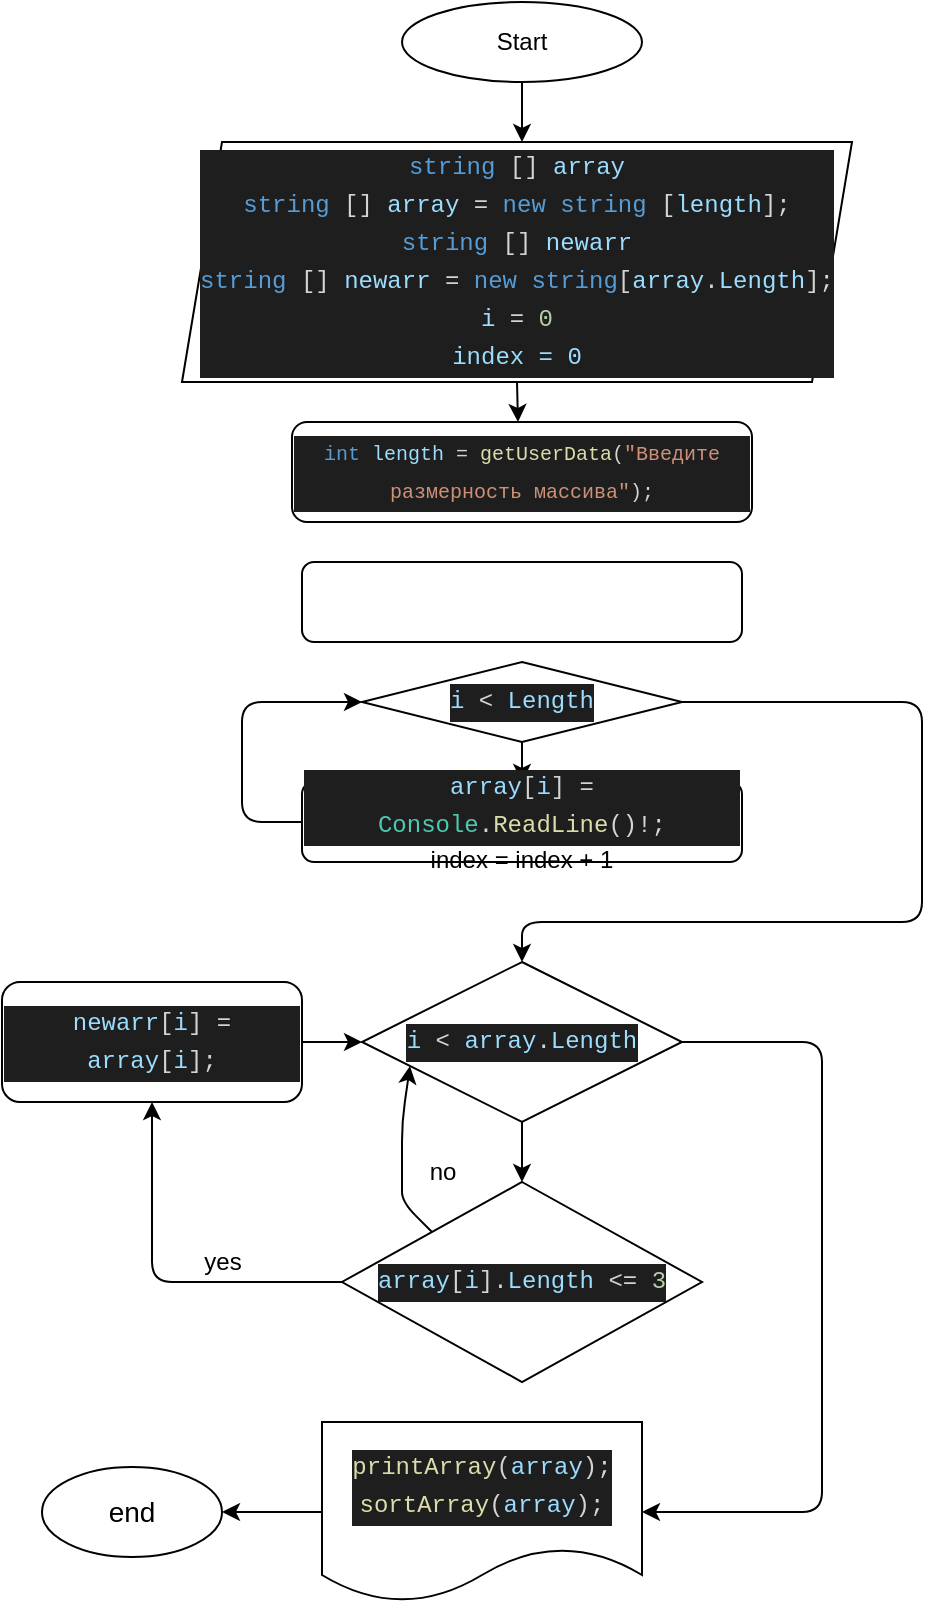 <mxfile>
    <diagram id="dyCV9b_fIBOe3-fUKDGO" name="Page-1">
        <mxGraphModel dx="662" dy="1488" grid="1" gridSize="10" guides="1" tooltips="1" connect="1" arrows="1" fold="1" page="1" pageScale="1" pageWidth="850" pageHeight="1100" math="0" shadow="0">
            <root>
                <mxCell id="0"/>
                <mxCell id="1" parent="0"/>
                <mxCell id="4" style="edgeStyle=none;html=1;exitX=0.5;exitY=1;exitDx=0;exitDy=0;fontSize=12;" edge="1" parent="1" source="2">
                    <mxGeometry relative="1" as="geometry">
                        <mxPoint x="280" y="-1030" as="targetPoint"/>
                    </mxGeometry>
                </mxCell>
                <mxCell id="29" style="edgeStyle=none;html=1;exitX=0.5;exitY=1;exitDx=0;exitDy=0;fontSize=10;" edge="1" parent="1" source="12">
                    <mxGeometry relative="1" as="geometry">
                        <mxPoint x="278" y="-890" as="targetPoint"/>
                    </mxGeometry>
                </mxCell>
                <mxCell id="12" value="&lt;div style=&quot;color: rgb(212, 212, 212); background-color: rgb(30, 30, 30); font-family: Consolas, &amp;quot;Courier New&amp;quot;, monospace; line-height: 19px;&quot;&gt;&lt;div style=&quot;line-height: 19px;&quot;&gt;&lt;font style=&quot;font-size: 12px;&quot;&gt;&lt;span style=&quot;color: rgb(86, 156, 214);&quot;&gt;string&lt;/span&gt;&amp;nbsp;[]&amp;nbsp;&lt;span style=&quot;color: rgb(156, 220, 254);&quot;&gt;array&lt;/span&gt;&lt;/font&gt;&lt;/div&gt;&lt;div style=&quot;line-height: 19px;&quot;&gt;&lt;font style=&quot;font-size: 12px;&quot;&gt;&lt;span style=&quot;color: rgb(86, 156, 214);&quot;&gt;string&lt;/span&gt;&amp;nbsp;[]&amp;nbsp;&lt;span style=&quot;color: rgb(156, 220, 254);&quot;&gt;array&lt;/span&gt;&amp;nbsp;=&amp;nbsp;&lt;span style=&quot;color: rgb(86, 156, 214);&quot;&gt;new&lt;/span&gt;&amp;nbsp;&lt;span style=&quot;color: rgb(86, 156, 214);&quot;&gt;string&lt;/span&gt;&amp;nbsp;[&lt;span style=&quot;color: rgb(156, 220, 254);&quot;&gt;length&lt;/span&gt;];&lt;span style=&quot;color: rgb(156, 220, 254);&quot;&gt;&lt;br&gt;&lt;/span&gt;&lt;/font&gt;&lt;/div&gt;&lt;div style=&quot;color: rgb(240, 240, 240); line-height: 19px;&quot;&gt;&lt;div style=&quot;color: rgb(212, 212, 212); line-height: 19px;&quot;&gt;&lt;font style=&quot;font-size: 12px;&quot;&gt;&lt;span style=&quot;color: rgb(86, 156, 214);&quot;&gt;string&lt;/span&gt;&amp;nbsp;[]&amp;nbsp;&lt;span style=&quot;color: rgb(156, 220, 254);&quot;&gt;newarr&lt;/span&gt;&lt;/font&gt;&lt;/div&gt;&lt;div style=&quot;color: rgb(212, 212, 212); line-height: 19px;&quot;&gt;&lt;div style=&quot;line-height: 19px;&quot;&gt;&lt;font style=&quot;font-size: 12px;&quot;&gt;&lt;span style=&quot;color: rgb(86, 156, 214);&quot;&gt;string&lt;/span&gt; [] &lt;span style=&quot;color: rgb(156, 220, 254);&quot;&gt;newarr&lt;/span&gt; = &lt;span style=&quot;color: rgb(86, 156, 214);&quot;&gt;new&lt;/span&gt; &lt;span style=&quot;color: rgb(86, 156, 214);&quot;&gt;string&lt;/span&gt;[&lt;span style=&quot;color: rgb(156, 220, 254);&quot;&gt;array&lt;/span&gt;.&lt;span style=&quot;color: rgb(156, 220, 254);&quot;&gt;Length&lt;/span&gt;];&lt;/font&gt;&lt;/div&gt;&lt;/div&gt;&lt;div style=&quot;color: rgb(212, 212, 212); line-height: 19px;&quot;&gt;&lt;div style=&quot;line-height: 19px;&quot;&gt;&lt;font style=&quot;font-size: 12px;&quot;&gt;&lt;span style=&quot;color: rgb(156, 220, 254);&quot;&gt;i&lt;/span&gt;&amp;nbsp;=&amp;nbsp;&lt;span style=&quot;color: rgb(181, 206, 168);&quot;&gt;0&lt;/span&gt;&lt;br&gt;&lt;/font&gt;&lt;/div&gt;&lt;/div&gt;&lt;div style=&quot;line-height: 19px;&quot;&gt;&lt;div style=&quot;line-height: 19px;&quot;&gt;&lt;font style=&quot;font-size: 12px;&quot; color=&quot;#9cdcfe&quot;&gt;index = 0&lt;/font&gt;&lt;/div&gt;&lt;/div&gt;&lt;/div&gt;&lt;/div&gt;" style="shape=parallelogram;perimeter=parallelogramPerimeter;whiteSpace=wrap;html=1;fixedSize=1;fontSize=12;fillStyle=solid;" vertex="1" parent="1">
                    <mxGeometry x="110" y="-1030" width="335" height="120" as="geometry"/>
                </mxCell>
                <mxCell id="2" value="Start" style="ellipse;whiteSpace=wrap;html=1;" parent="1" vertex="1">
                    <mxGeometry x="220" y="-1100" width="120" height="40" as="geometry"/>
                </mxCell>
                <mxCell id="10" style="edgeStyle=none;html=1;entryX=0.5;entryY=0;entryDx=0;entryDy=0;fontSize=12;" edge="1" parent="1" target="9">
                    <mxGeometry relative="1" as="geometry">
                        <mxPoint x="280" y="-740" as="sourcePoint"/>
                    </mxGeometry>
                </mxCell>
                <mxCell id="13" style="edgeStyle=none;html=1;exitX=1;exitY=0.5;exitDx=0;exitDy=0;fontSize=12;entryX=0.5;entryY=0;entryDx=0;entryDy=0;" edge="1" parent="1" source="5" target="14">
                    <mxGeometry relative="1" as="geometry">
                        <mxPoint x="280" y="-640" as="targetPoint"/>
                        <Array as="points">
                            <mxPoint x="480" y="-750"/>
                            <mxPoint x="480" y="-640"/>
                            <mxPoint x="370" y="-640"/>
                            <mxPoint x="280" y="-640"/>
                        </Array>
                    </mxGeometry>
                </mxCell>
                <mxCell id="5" value="&lt;div style=&quot;color: rgb(212, 212, 212); background-color: rgb(30, 30, 30); font-family: Consolas, &amp;quot;Courier New&amp;quot;, monospace; line-height: 19px;&quot;&gt;&lt;font style=&quot;font-size: 12px;&quot;&gt;&lt;span style=&quot;color: rgb(156, 220, 254);&quot;&gt;i&lt;/span&gt; &amp;lt; &lt;span style=&quot;color: rgb(156, 220, 254);&quot;&gt;Length&lt;/span&gt;&lt;/font&gt;&lt;/div&gt;" style="rhombus;whiteSpace=wrap;html=1;fontSize=12;" vertex="1" parent="1">
                    <mxGeometry x="200" y="-770" width="160" height="40" as="geometry"/>
                </mxCell>
                <mxCell id="11" style="edgeStyle=none;html=1;exitX=0;exitY=0.5;exitDx=0;exitDy=0;entryX=0;entryY=0.5;entryDx=0;entryDy=0;fontSize=12;" edge="1" parent="1" source="9" target="5">
                    <mxGeometry relative="1" as="geometry">
                        <Array as="points">
                            <mxPoint x="140" y="-690"/>
                            <mxPoint x="140" y="-750"/>
                        </Array>
                    </mxGeometry>
                </mxCell>
                <mxCell id="9" value="&lt;div style=&quot;color: rgb(212, 212, 212); background-color: rgb(30, 30, 30); font-family: Consolas, &amp;quot;Courier New&amp;quot;, monospace; line-height: 19px;&quot;&gt;&lt;font style=&quot;font-size: 12px;&quot;&gt;&lt;span style=&quot;color: rgb(156, 220, 254);&quot;&gt;array&lt;/span&gt;[&lt;span style=&quot;color: rgb(156, 220, 254);&quot;&gt;i&lt;/span&gt;] = &lt;span style=&quot;color: rgb(78, 201, 176);&quot;&gt;Console&lt;/span&gt;.&lt;span style=&quot;color: rgb(220, 220, 170);&quot;&gt;ReadLine&lt;/span&gt;()!;&lt;/font&gt;&lt;/div&gt;index = index + 1" style="rounded=1;whiteSpace=wrap;html=1;fontSize=12;" vertex="1" parent="1">
                    <mxGeometry x="170" y="-710" width="220" height="40" as="geometry"/>
                </mxCell>
                <mxCell id="16" style="edgeStyle=none;html=1;exitX=0.5;exitY=1;exitDx=0;exitDy=0;entryX=0.5;entryY=0;entryDx=0;entryDy=0;fontSize=12;" edge="1" parent="1" source="14" target="15">
                    <mxGeometry relative="1" as="geometry"/>
                </mxCell>
                <mxCell id="23" style="edgeStyle=none;html=1;exitX=1;exitY=0.5;exitDx=0;exitDy=0;fontSize=12;" edge="1" parent="1" source="14">
                    <mxGeometry relative="1" as="geometry">
                        <mxPoint x="340" y="-345" as="targetPoint"/>
                        <Array as="points">
                            <mxPoint x="430" y="-580"/>
                            <mxPoint x="430" y="-345"/>
                        </Array>
                    </mxGeometry>
                </mxCell>
                <mxCell id="14" value="&lt;div style=&quot;color: rgb(212, 212, 212); background-color: rgb(30, 30, 30); font-family: Consolas, &amp;quot;Courier New&amp;quot;, monospace; line-height: 19px;&quot;&gt;&lt;font style=&quot;font-size: 12px;&quot;&gt;&lt;span style=&quot;color: rgb(156, 220, 254);&quot;&gt;i&lt;/span&gt; &amp;lt; &lt;span style=&quot;color: rgb(156, 220, 254);&quot;&gt;array&lt;/span&gt;.&lt;span style=&quot;color: rgb(156, 220, 254);&quot;&gt;Length&lt;/span&gt;&lt;/font&gt;&lt;/div&gt;" style="rhombus;whiteSpace=wrap;html=1;fontSize=12;" vertex="1" parent="1">
                    <mxGeometry x="200" y="-620" width="160" height="80" as="geometry"/>
                </mxCell>
                <mxCell id="18" style="edgeStyle=none;html=1;entryX=0.5;entryY=1;entryDx=0;entryDy=0;fontSize=12;exitX=0;exitY=0.5;exitDx=0;exitDy=0;" edge="1" parent="1" source="15" target="17">
                    <mxGeometry relative="1" as="geometry">
                        <mxPoint x="180" y="-510" as="sourcePoint"/>
                        <Array as="points">
                            <mxPoint x="95" y="-460"/>
                        </Array>
                    </mxGeometry>
                </mxCell>
                <mxCell id="20" style="edgeStyle=none;html=1;exitX=0;exitY=0;exitDx=0;exitDy=0;entryX=0.15;entryY=0.65;entryDx=0;entryDy=0;entryPerimeter=0;fontSize=12;" edge="1" parent="1" source="15" target="14">
                    <mxGeometry relative="1" as="geometry">
                        <Array as="points">
                            <mxPoint x="220" y="-500"/>
                            <mxPoint x="220" y="-510"/>
                            <mxPoint x="220" y="-540"/>
                        </Array>
                    </mxGeometry>
                </mxCell>
                <mxCell id="15" value="&lt;div style=&quot;color: rgb(212, 212, 212); background-color: rgb(30, 30, 30); font-family: Consolas, &amp;quot;Courier New&amp;quot;, monospace; line-height: 19px;&quot;&gt;&lt;font style=&quot;font-size: 12px;&quot;&gt;&lt;span style=&quot;color: rgb(156, 220, 254);&quot;&gt;array&lt;/span&gt;[&lt;span style=&quot;color: rgb(156, 220, 254);&quot;&gt;i&lt;/span&gt;].&lt;span style=&quot;color: rgb(156, 220, 254);&quot;&gt;Length&lt;/span&gt; &amp;lt;= &lt;span style=&quot;color: rgb(181, 206, 168);&quot;&gt;3&lt;/span&gt;&lt;/font&gt;&lt;/div&gt;" style="rhombus;whiteSpace=wrap;html=1;fontSize=12;" vertex="1" parent="1">
                    <mxGeometry x="190" y="-510" width="180" height="100" as="geometry"/>
                </mxCell>
                <mxCell id="19" style="edgeStyle=none;html=1;exitX=1;exitY=0.5;exitDx=0;exitDy=0;entryX=0;entryY=0.5;entryDx=0;entryDy=0;fontSize=12;" edge="1" parent="1" source="17" target="14">
                    <mxGeometry relative="1" as="geometry"/>
                </mxCell>
                <mxCell id="17" value="&lt;div style=&quot;color: rgb(212, 212, 212); background-color: rgb(30, 30, 30); font-family: Consolas, &amp;quot;Courier New&amp;quot;, monospace; line-height: 19px;&quot;&gt;&lt;font style=&quot;font-size: 12px;&quot;&gt;&lt;span style=&quot;color: rgb(156, 220, 254);&quot;&gt;newarr&lt;/span&gt;[&lt;span style=&quot;color: rgb(156, 220, 254);&quot;&gt;i&lt;/span&gt;] = &lt;span style=&quot;color: rgb(156, 220, 254);&quot;&gt;array&lt;/span&gt;[&lt;span style=&quot;color: rgb(156, 220, 254);&quot;&gt;i&lt;/span&gt;];&lt;/font&gt;&lt;/div&gt;" style="rounded=1;whiteSpace=wrap;html=1;fontSize=12;" vertex="1" parent="1">
                    <mxGeometry x="20" y="-610" width="150" height="60" as="geometry"/>
                </mxCell>
                <mxCell id="21" value="yes" style="text;html=1;align=center;verticalAlign=middle;resizable=0;points=[];autosize=1;strokeColor=none;fillColor=none;fontSize=12;" vertex="1" parent="1">
                    <mxGeometry x="110" y="-485" width="40" height="30" as="geometry"/>
                </mxCell>
                <mxCell id="22" value="no" style="text;html=1;align=center;verticalAlign=middle;resizable=0;points=[];autosize=1;strokeColor=none;fillColor=none;fontSize=12;" vertex="1" parent="1">
                    <mxGeometry x="220" y="-530" width="40" height="30" as="geometry"/>
                </mxCell>
                <mxCell id="26" style="edgeStyle=none;html=1;exitX=0;exitY=0.5;exitDx=0;exitDy=0;fontSize=14;" edge="1" parent="1" source="24">
                    <mxGeometry relative="1" as="geometry">
                        <mxPoint x="130" y="-345" as="targetPoint"/>
                    </mxGeometry>
                </mxCell>
                <mxCell id="24" value="&lt;div style=&quot;color: rgb(212, 212, 212); background-color: rgb(30, 30, 30); font-family: Consolas, &amp;quot;Courier New&amp;quot;, monospace; line-height: 19px;&quot;&gt;&lt;font style=&quot;font-size: 12px;&quot;&gt;&lt;span style=&quot;color: rgb(220, 220, 170);&quot;&gt;printArray&lt;/span&gt;(&lt;span style=&quot;color: rgb(156, 220, 254);&quot;&gt;array&lt;/span&gt;);&lt;/font&gt;&lt;/div&gt;&lt;div style=&quot;color: rgb(212, 212, 212); background-color: rgb(30, 30, 30); font-family: Consolas, &amp;quot;Courier New&amp;quot;, monospace; line-height: 19px;&quot;&gt;&lt;font style=&quot;font-size: 12px;&quot;&gt;&lt;div style=&quot;line-height: 19px;&quot;&gt;&lt;span style=&quot;color: rgb(220, 220, 170);&quot;&gt;sortArray&lt;/span&gt;(&lt;span style=&quot;color: rgb(156, 220, 254);&quot;&gt;array&lt;/span&gt;);&lt;/div&gt;&lt;/font&gt;&lt;/div&gt;" style="shape=document;whiteSpace=wrap;html=1;boundedLbl=1;fontSize=12;" vertex="1" parent="1">
                    <mxGeometry x="180" y="-390" width="160" height="90" as="geometry"/>
                </mxCell>
                <mxCell id="25" value="&lt;font style=&quot;font-size: 14px;&quot;&gt;end&lt;/font&gt;" style="ellipse;whiteSpace=wrap;html=1;fontSize=12;" vertex="1" parent="1">
                    <mxGeometry x="40" y="-367.5" width="90" height="45" as="geometry"/>
                </mxCell>
                <mxCell id="27" value="&lt;div style=&quot;color: rgb(212, 212, 212); background-color: rgb(30, 30, 30); font-family: Consolas, &amp;quot;Courier New&amp;quot;, monospace; line-height: 19px;&quot;&gt;&lt;font style=&quot;font-size: 10px;&quot;&gt;&lt;span style=&quot;color: rgb(86, 156, 214);&quot;&gt;int&lt;/span&gt; &lt;span style=&quot;color: rgb(156, 220, 254);&quot;&gt;length&lt;/span&gt; = &lt;span style=&quot;color: rgb(220, 220, 170);&quot;&gt;getUserData&lt;/span&gt;(&lt;span style=&quot;color: rgb(206, 145, 120);&quot;&gt;&quot;Введите размерность массива&quot;&lt;/span&gt;);&lt;/font&gt;&lt;/div&gt;" style="rounded=1;whiteSpace=wrap;html=1;fillStyle=solid;fontSize=12;" vertex="1" parent="1">
                    <mxGeometry x="165" y="-890" width="230" height="50" as="geometry"/>
                </mxCell>
                <mxCell id="30" value="" style="rounded=1;whiteSpace=wrap;html=1;fillStyle=solid;fontSize=10;" vertex="1" parent="1">
                    <mxGeometry x="170" y="-820" width="220" height="40" as="geometry"/>
                </mxCell>
            </root>
        </mxGraphModel>
    </diagram>
</mxfile>